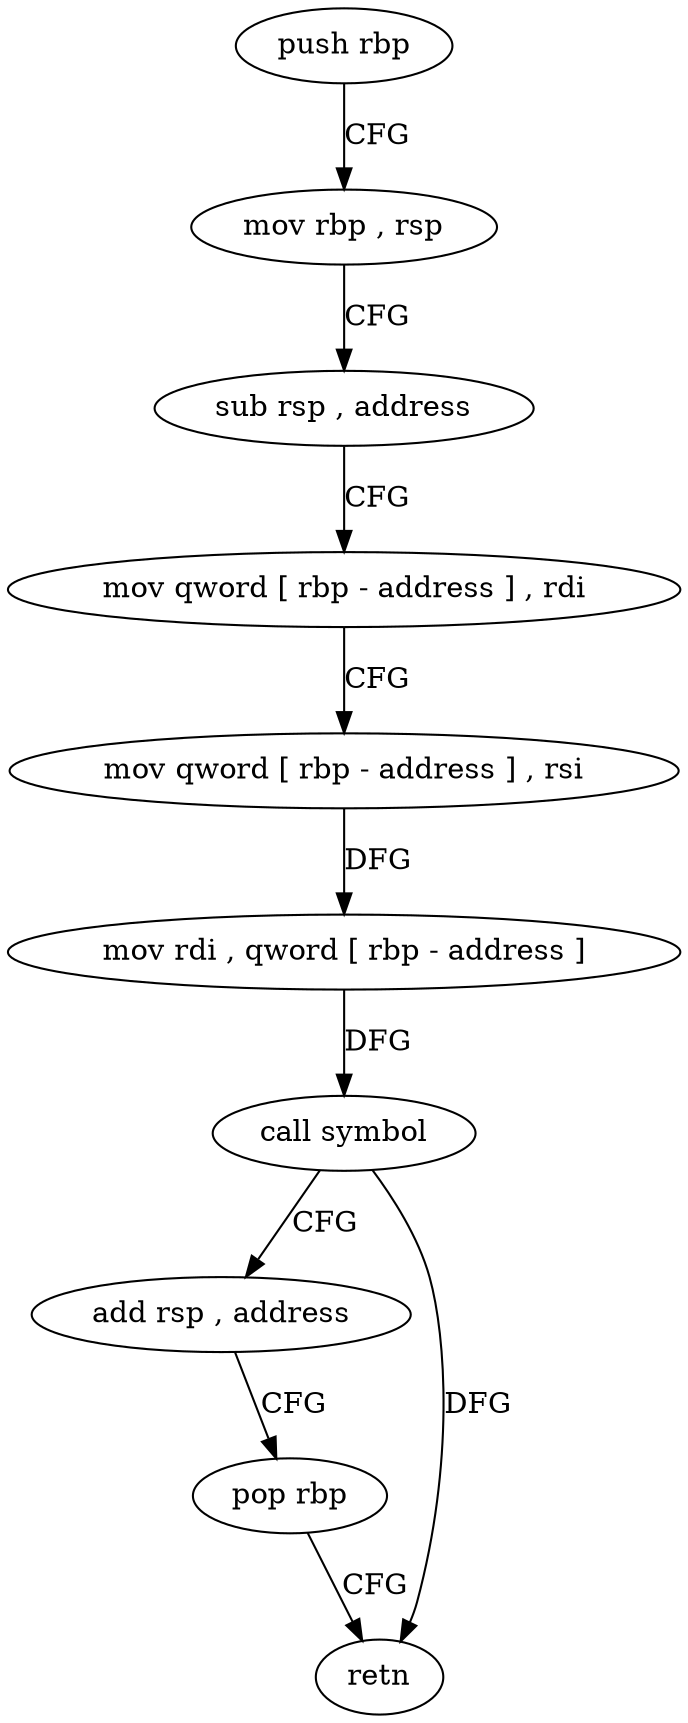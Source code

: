 digraph "func" {
"90592" [label = "push rbp" ]
"90593" [label = "mov rbp , rsp" ]
"90596" [label = "sub rsp , address" ]
"90600" [label = "mov qword [ rbp - address ] , rdi" ]
"90604" [label = "mov qword [ rbp - address ] , rsi" ]
"90608" [label = "mov rdi , qword [ rbp - address ]" ]
"90612" [label = "call symbol" ]
"90617" [label = "add rsp , address" ]
"90621" [label = "pop rbp" ]
"90622" [label = "retn" ]
"90592" -> "90593" [ label = "CFG" ]
"90593" -> "90596" [ label = "CFG" ]
"90596" -> "90600" [ label = "CFG" ]
"90600" -> "90604" [ label = "CFG" ]
"90604" -> "90608" [ label = "DFG" ]
"90608" -> "90612" [ label = "DFG" ]
"90612" -> "90617" [ label = "CFG" ]
"90612" -> "90622" [ label = "DFG" ]
"90617" -> "90621" [ label = "CFG" ]
"90621" -> "90622" [ label = "CFG" ]
}

